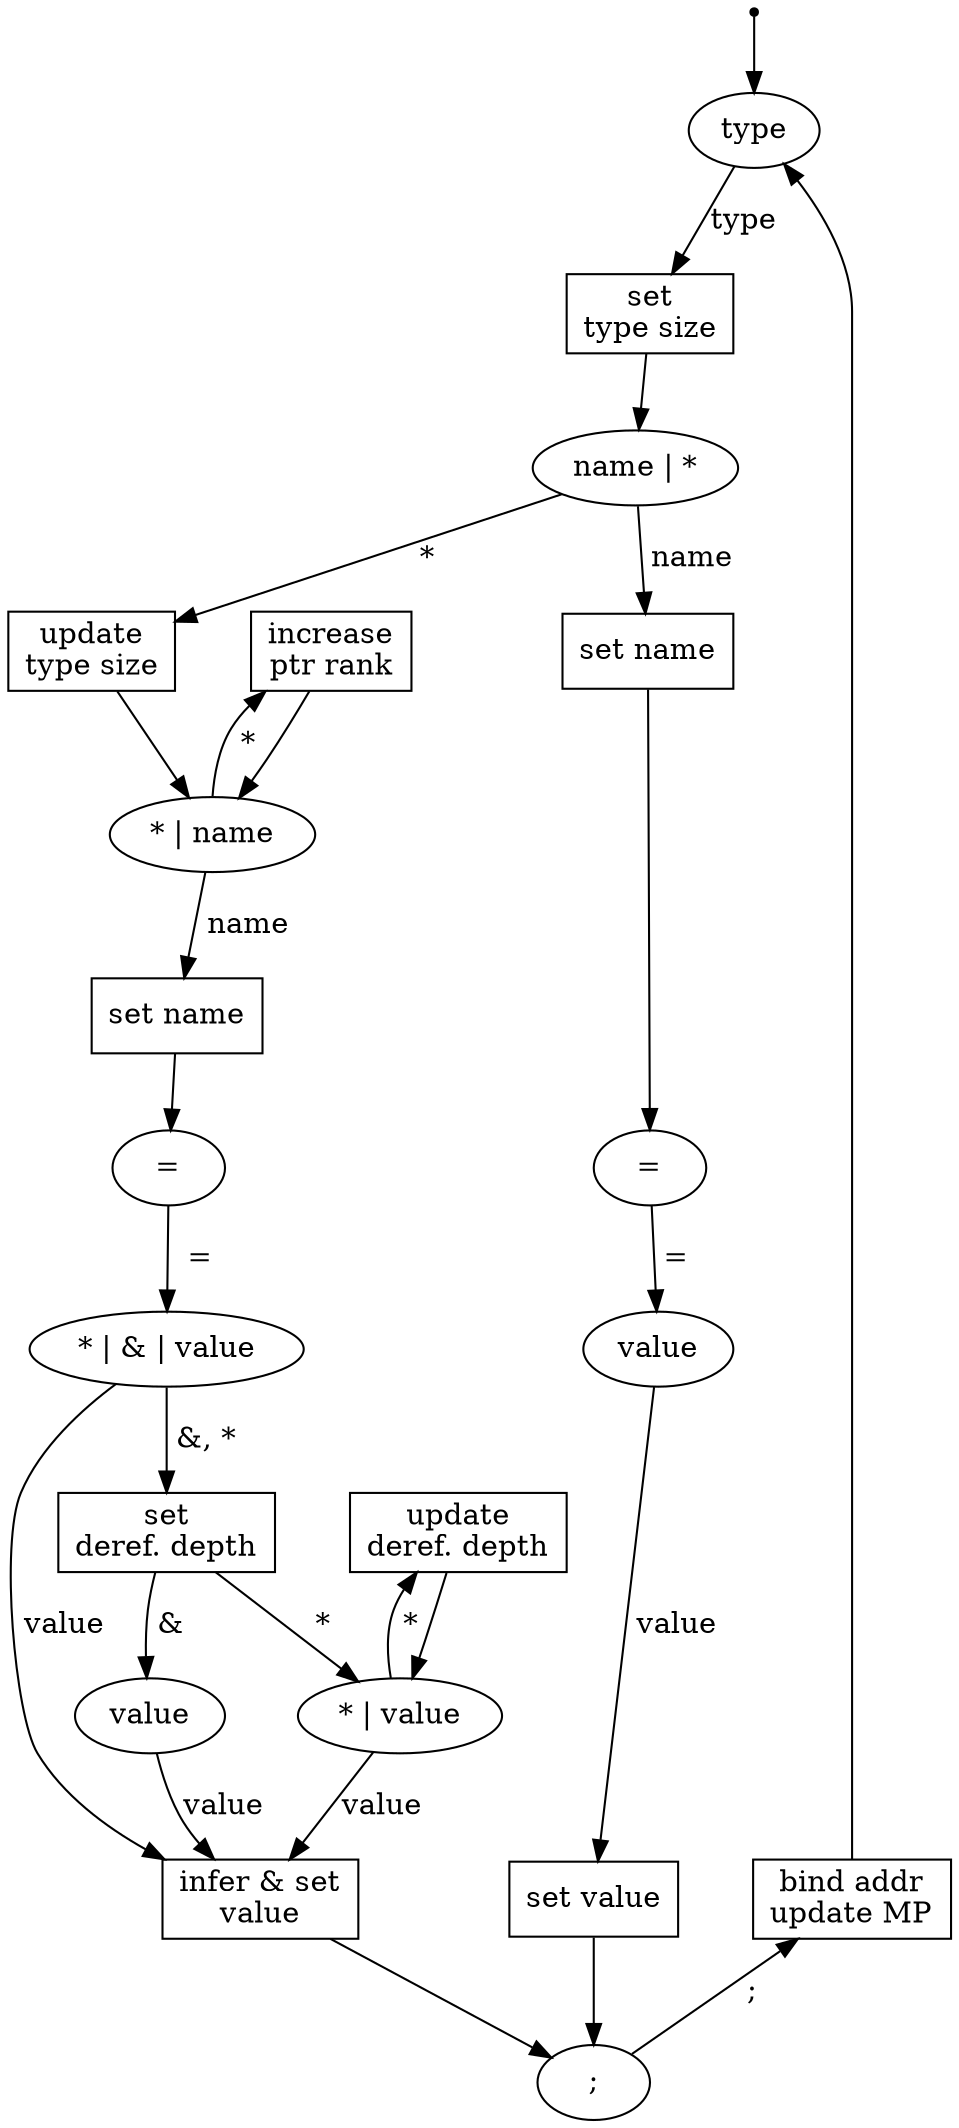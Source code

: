 digraph G {

  nodesep=0.5;
  ranksep=0.5;

  "" -> "type"
  "type" -> "set\ntype size"[label="type"];
  "set\ntype size" -> "name | *"
  "set\ntype size"[shape="rectangle"]
  "name | *" -> "update\ntype size"[label=" *"]
  "update\ntype size" -> "* | name"
  "update\ntype size"[shape="rectangle"]
  "* | name" -> "increase\nptr rank" [label=" *"]
  "increase\nptr rank" -> "* | name"
  "increase\nptr rank"[shape="rectangle"]
  "* | name" -> "set name"[label=" name"]
  "set name" -> "="
  "set name"[shape="rectangle"]
  "=" -> "* | & | value"[label="  ="]
  "* | & | value" ->  "set\nderef. depth"[label=" &, *"]
  "* | & | value" ->  "infer & set\nvalue"[label=" value"]

  "set\nderef. depth" -> "value\n"[label=" &"]
  "set\nderef. depth" -> "* | value"[label=" *"]

  "set\nderef. depth"[shape="rectangle"]
  "* | value" -> "update\nderef. depth" [label=" *"]
  "update\nderef. depth" -> "* | value"
  "update\nderef. depth"[shape="rectangle"]
  "* | value" -> "infer & set\nvalue"[label="value"]
  "value\n" -> "infer & set\nvalue"[label="value"]
  "infer & set\nvalue" -> ";"
  "infer & set\nvalue"[shape="rectangle"]

  ";" -> "bind addr\nupdate MP"[label=" ;"]
  "bind addr\nupdate MP" -> "type"
  "bind addr\nupdate MP"[shape="rectangle"]
  "name | *" -> "set name\r"[label=" name"]
  "set name\r" -> " = "
  "set name\r"[shape="rectangle"]
  "value" -> "set value"[label=" value"]
    "set value" -> ";"
  "set value"[shape="rectangle"]

  ""[shape="point", style="filled",fillcolor="dark"];

  " = " ->"value"[label=" = "]

  { rank=same; "update\nderef. depth" "set\nderef. depth"}
  { rank=same; "=" " = " }
  { rank=same; "set value" "infer & set\nvalue" "bind addr\nupdate MP"}
  { rank=same; "set name\r" "update\ntype size" "increase\nptr rank"}
  { rank=same; "value" "* | & | value" }

}
